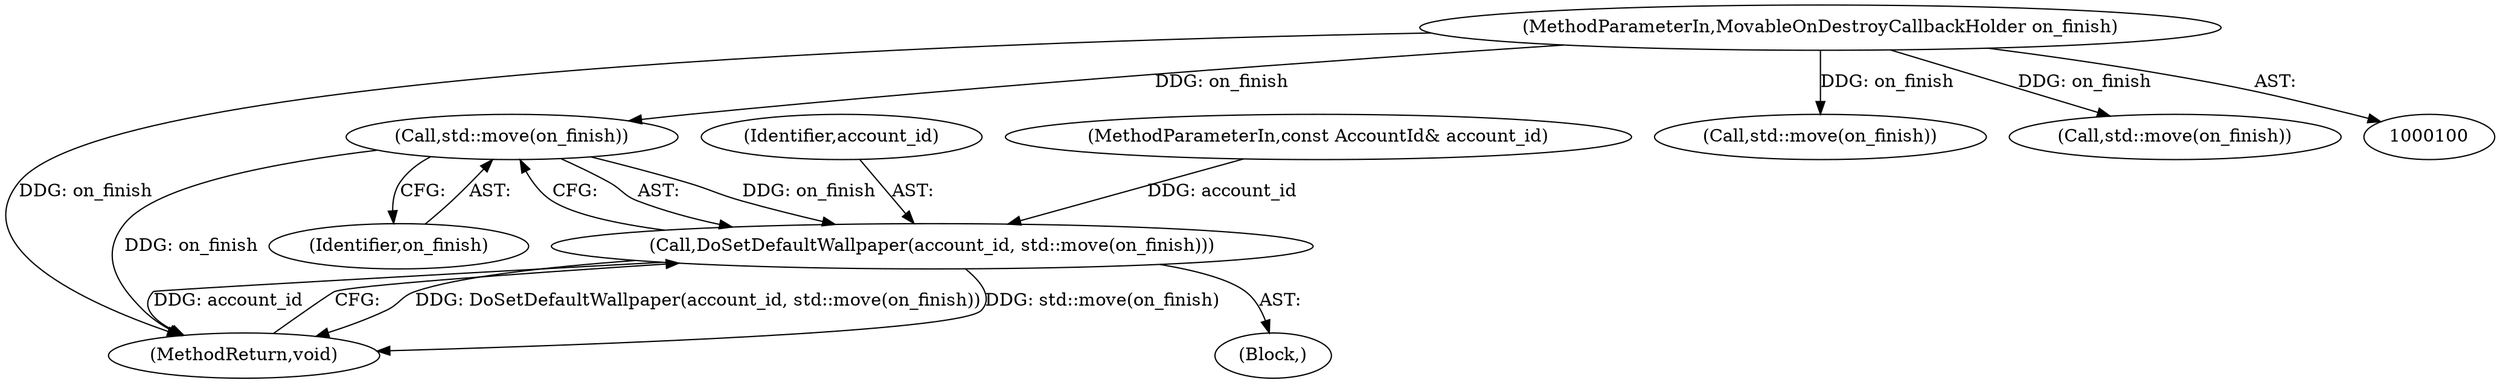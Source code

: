 digraph "1_Chrome_39595f8d4dffcb644d438106dcb64a30c139ff0e_6@del" {
"1000253" [label="(Call,std::move(on_finish))"];
"1000104" [label="(MethodParameterIn,MovableOnDestroyCallbackHolder on_finish)"];
"1000251" [label="(Call,DoSetDefaultWallpaper(account_id, std::move(on_finish)))"];
"1000104" [label="(MethodParameterIn,MovableOnDestroyCallbackHolder on_finish)"];
"1000251" [label="(Call,DoSetDefaultWallpaper(account_id, std::move(on_finish)))"];
"1000255" [label="(MethodReturn,void)"];
"1000254" [label="(Identifier,on_finish)"];
"1000252" [label="(Identifier,account_id)"];
"1000101" [label="(MethodParameterIn,const AccountId& account_id)"];
"1000246" [label="(Block,)"];
"1000212" [label="(Call,std::move(on_finish))"];
"1000243" [label="(Call,std::move(on_finish))"];
"1000253" [label="(Call,std::move(on_finish))"];
"1000253" -> "1000251"  [label="AST: "];
"1000253" -> "1000254"  [label="CFG: "];
"1000254" -> "1000253"  [label="AST: "];
"1000251" -> "1000253"  [label="CFG: "];
"1000253" -> "1000255"  [label="DDG: on_finish"];
"1000253" -> "1000251"  [label="DDG: on_finish"];
"1000104" -> "1000253"  [label="DDG: on_finish"];
"1000104" -> "1000100"  [label="AST: "];
"1000104" -> "1000255"  [label="DDG: on_finish"];
"1000104" -> "1000212"  [label="DDG: on_finish"];
"1000104" -> "1000243"  [label="DDG: on_finish"];
"1000251" -> "1000246"  [label="AST: "];
"1000252" -> "1000251"  [label="AST: "];
"1000255" -> "1000251"  [label="CFG: "];
"1000251" -> "1000255"  [label="DDG: DoSetDefaultWallpaper(account_id, std::move(on_finish))"];
"1000251" -> "1000255"  [label="DDG: std::move(on_finish)"];
"1000251" -> "1000255"  [label="DDG: account_id"];
"1000101" -> "1000251"  [label="DDG: account_id"];
}
